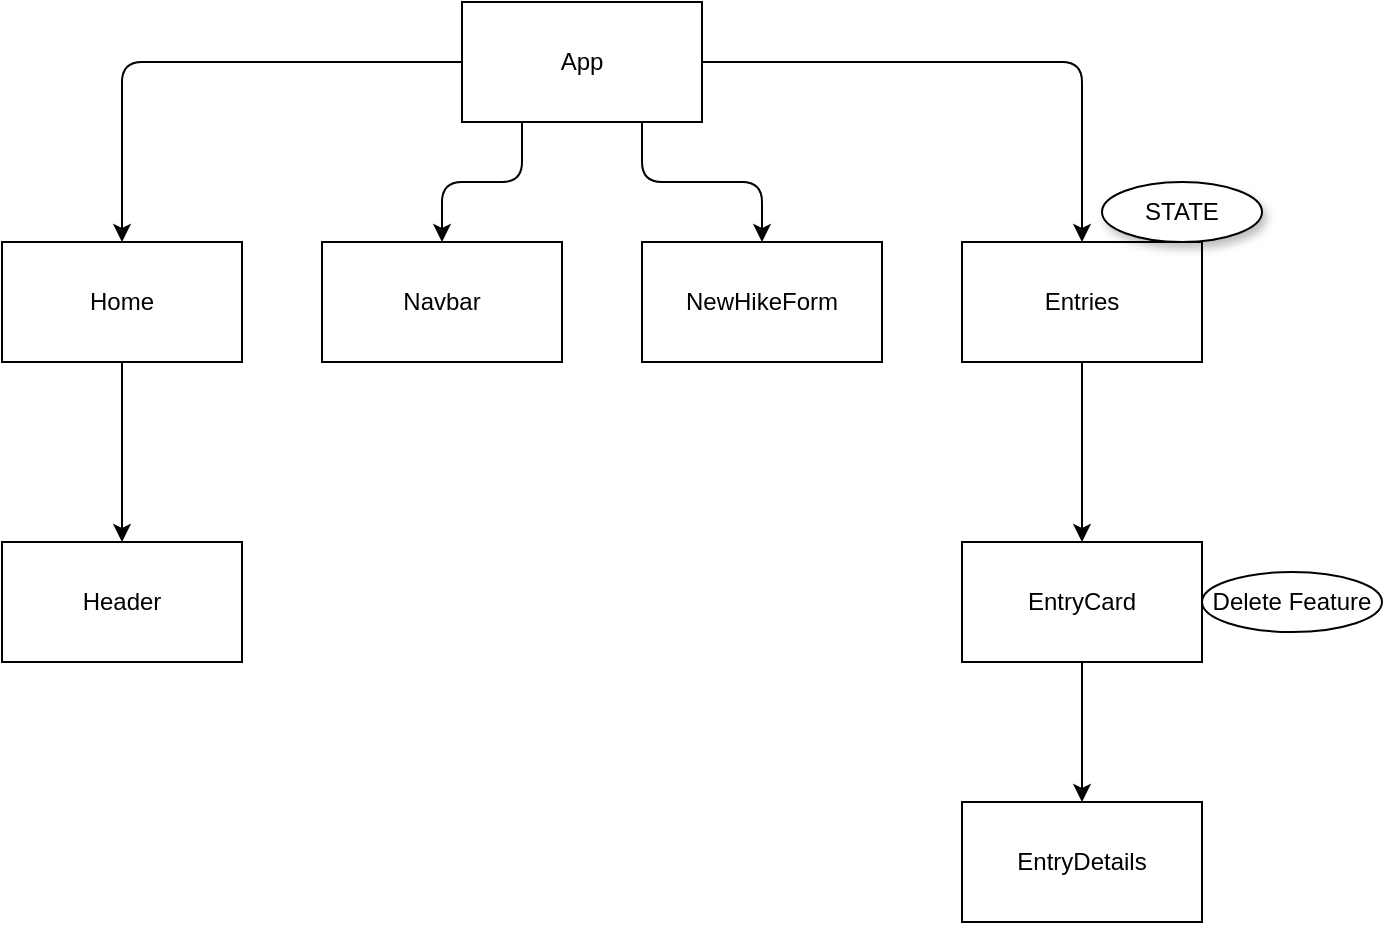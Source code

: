 <mxfile>
    <diagram id="DsdUB31cBgbp273rNDcv" name="Page-1">
        <mxGraphModel dx="1104" dy="333" grid="1" gridSize="10" guides="1" tooltips="1" connect="1" arrows="1" fold="1" page="1" pageScale="1" pageWidth="850" pageHeight="1100" math="0" shadow="0">
            <root>
                <mxCell id="0"/>
                <mxCell id="1" parent="0"/>
                <mxCell id="2" style="edgeStyle=orthogonalEdgeStyle;html=1;exitX=0.25;exitY=1;exitDx=0;exitDy=0;" parent="1" source="6" target="8" edge="1">
                    <mxGeometry relative="1" as="geometry"/>
                </mxCell>
                <mxCell id="3" style="edgeStyle=orthogonalEdgeStyle;html=1;exitX=0.75;exitY=1;exitDx=0;exitDy=0;entryX=0.5;entryY=0;entryDx=0;entryDy=0;" parent="1" source="6" target="9" edge="1">
                    <mxGeometry relative="1" as="geometry"/>
                </mxCell>
                <mxCell id="4" style="edgeStyle=orthogonalEdgeStyle;html=1;entryX=0.5;entryY=0;entryDx=0;entryDy=0;" parent="1" source="6" target="13" edge="1">
                    <mxGeometry relative="1" as="geometry"/>
                </mxCell>
                <mxCell id="5" style="edgeStyle=orthogonalEdgeStyle;html=1;exitX=0;exitY=0.5;exitDx=0;exitDy=0;entryX=0.5;entryY=0;entryDx=0;entryDy=0;" parent="1" source="6" target="7" edge="1">
                    <mxGeometry relative="1" as="geometry"/>
                </mxCell>
                <mxCell id="6" value="App" style="whiteSpace=wrap;html=1;" parent="1" vertex="1">
                    <mxGeometry x="250" y="40" width="120" height="60" as="geometry"/>
                </mxCell>
                <mxCell id="24" value="" style="edgeStyle=none;html=1;" parent="1" source="7" target="23" edge="1">
                    <mxGeometry relative="1" as="geometry"/>
                </mxCell>
                <mxCell id="7" value="Home" style="whiteSpace=wrap;html=1;" parent="1" vertex="1">
                    <mxGeometry x="20" y="160" width="120" height="60" as="geometry"/>
                </mxCell>
                <mxCell id="8" value="Navbar" style="whiteSpace=wrap;html=1;" parent="1" vertex="1">
                    <mxGeometry x="180" y="160" width="120" height="60" as="geometry"/>
                </mxCell>
                <mxCell id="9" value="NewHikeForm" style="whiteSpace=wrap;html=1;" parent="1" vertex="1">
                    <mxGeometry x="340" y="160" width="120" height="60" as="geometry"/>
                </mxCell>
                <mxCell id="12" style="edgeStyle=orthogonalEdgeStyle;html=1;" parent="1" source="13" target="15" edge="1">
                    <mxGeometry relative="1" as="geometry"/>
                </mxCell>
                <mxCell id="13" value="Entries" style="whiteSpace=wrap;html=1;" parent="1" vertex="1">
                    <mxGeometry x="500" y="160" width="120" height="60" as="geometry"/>
                </mxCell>
                <mxCell id="18" style="edgeStyle=none;html=1;entryX=0.5;entryY=0;entryDx=0;entryDy=0;" parent="1" source="15" target="16" edge="1">
                    <mxGeometry relative="1" as="geometry"/>
                </mxCell>
                <mxCell id="15" value="EntryCard" style="whiteSpace=wrap;html=1;" parent="1" vertex="1">
                    <mxGeometry x="500" y="310" width="120" height="60" as="geometry"/>
                </mxCell>
                <mxCell id="16" value="EntryDetails" style="whiteSpace=wrap;html=1;" parent="1" vertex="1">
                    <mxGeometry x="500" y="440" width="120" height="60" as="geometry"/>
                </mxCell>
                <mxCell id="21" value="STATE" style="ellipse;whiteSpace=wrap;html=1;shadow=1;" parent="1" vertex="1">
                    <mxGeometry x="570" y="130" width="80" height="30" as="geometry"/>
                </mxCell>
                <mxCell id="23" value="Header" style="whiteSpace=wrap;html=1;" parent="1" vertex="1">
                    <mxGeometry x="20" y="310" width="120" height="60" as="geometry"/>
                </mxCell>
                <mxCell id="25" value="Delete Feature" style="ellipse;whiteSpace=wrap;html=1;" vertex="1" parent="1">
                    <mxGeometry x="620" y="325" width="90" height="30" as="geometry"/>
                </mxCell>
            </root>
        </mxGraphModel>
    </diagram>
</mxfile>